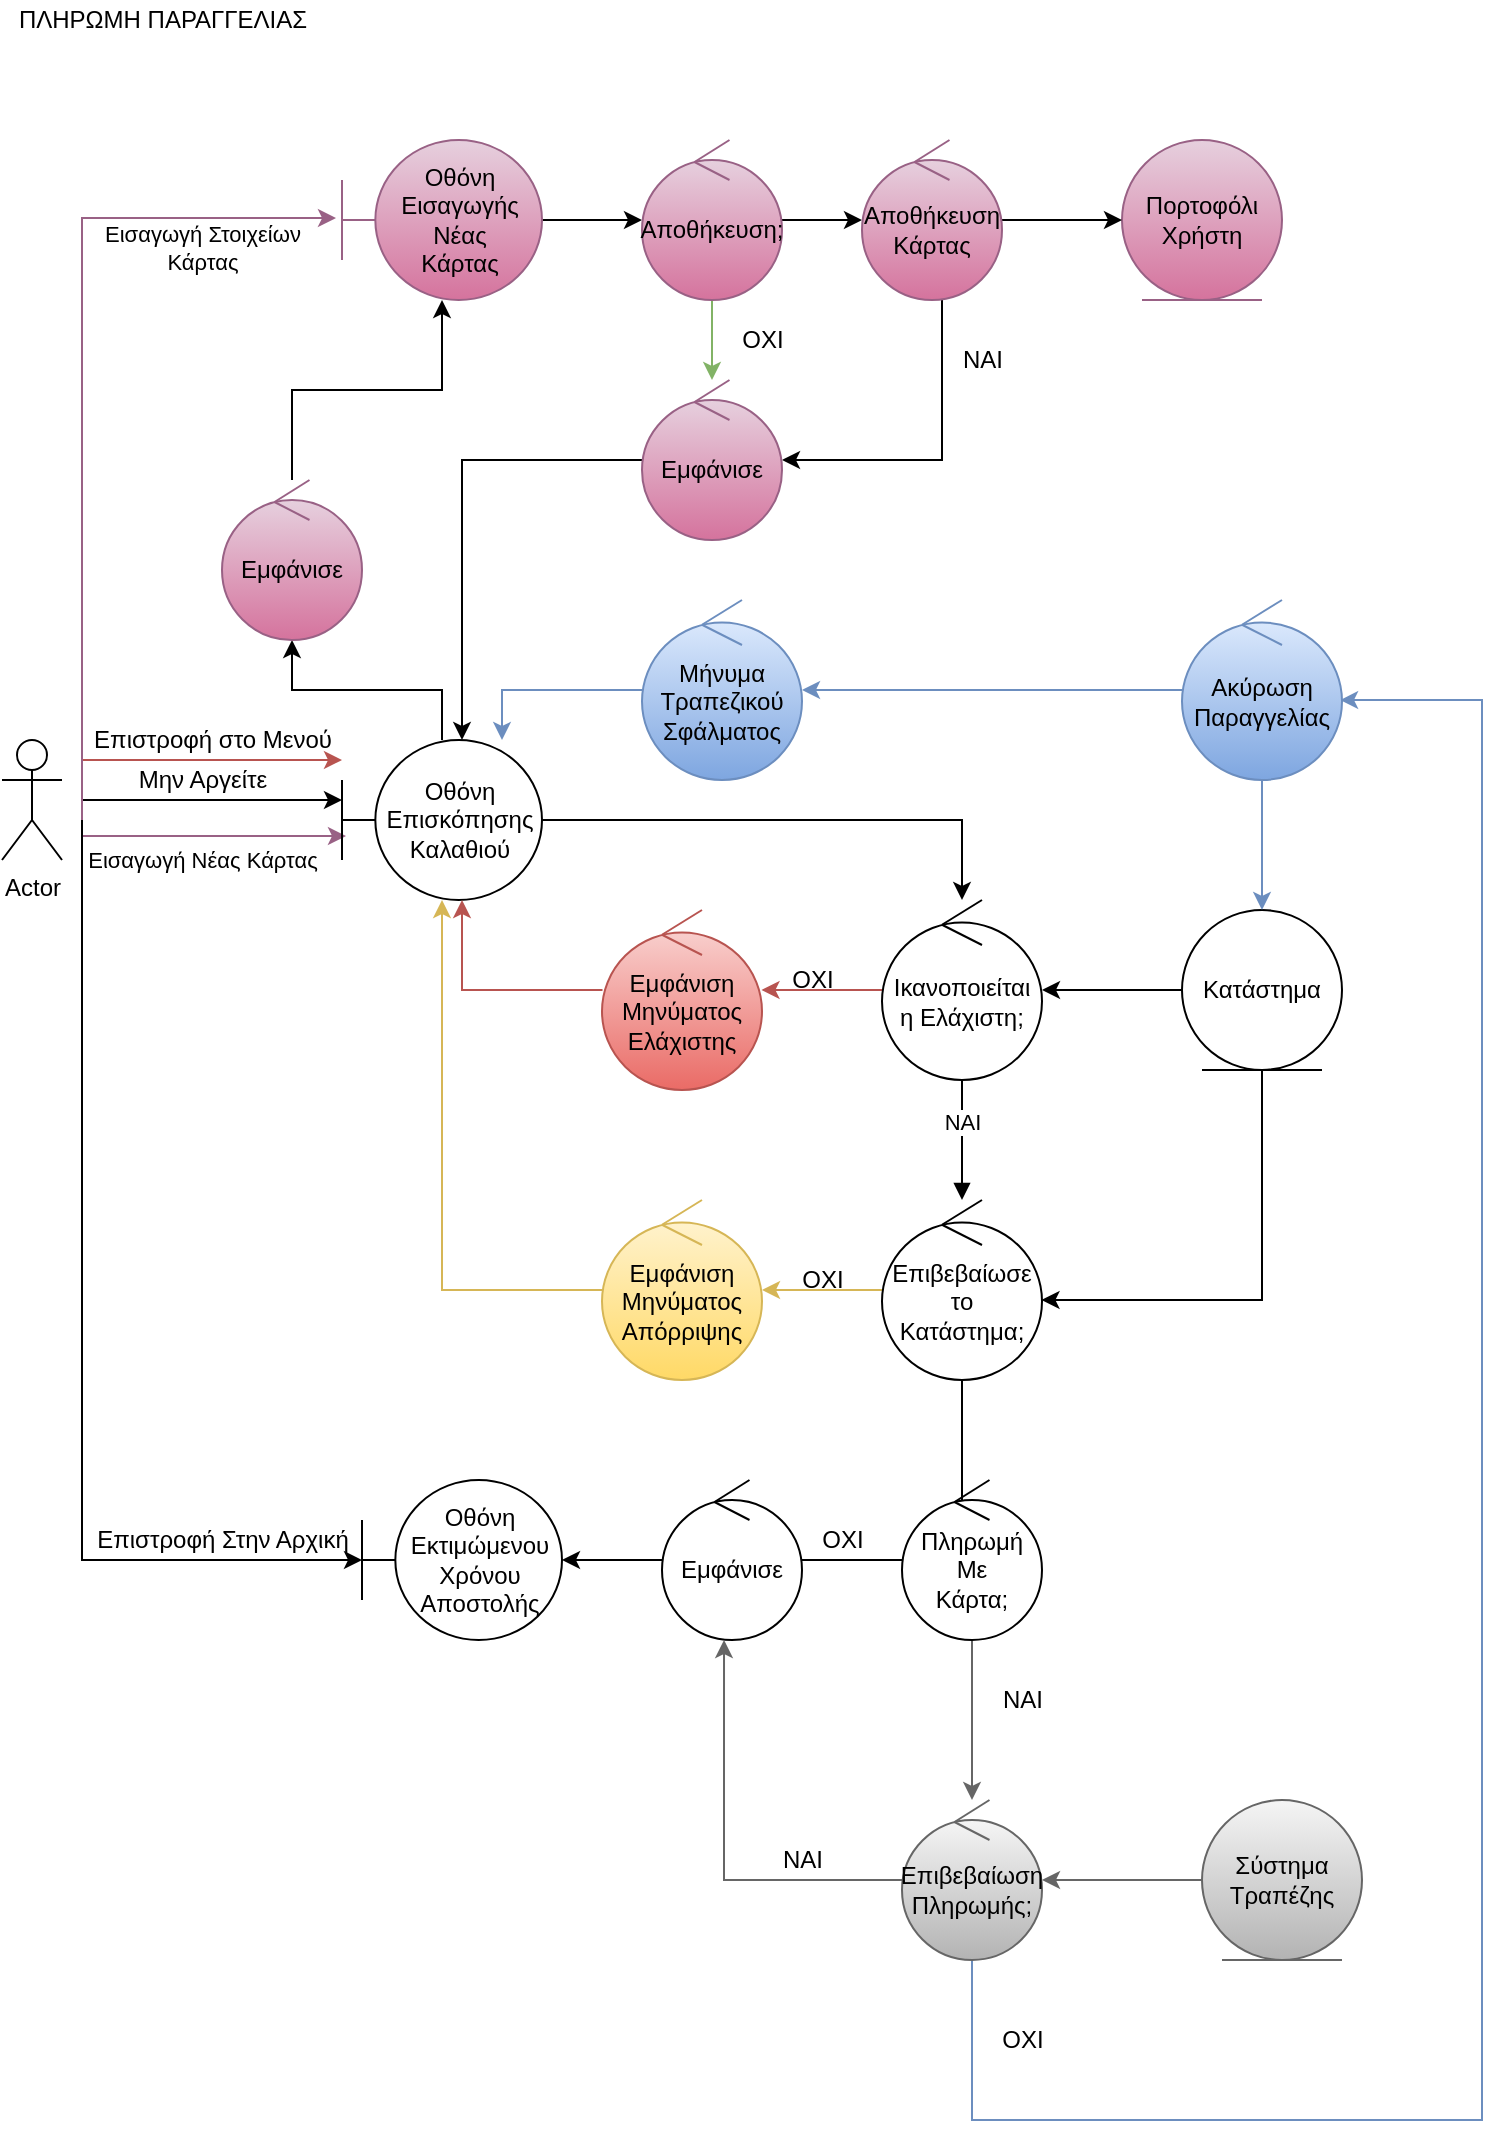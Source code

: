 <mxfile version="17.5.0"><diagram id="_NEF_zK0TXl3RWh3A6Ux" name="Page-1"><mxGraphModel dx="1468" dy="1904" grid="1" gridSize="10" guides="1" tooltips="1" connect="1" arrows="1" fold="1" page="1" pageScale="1" pageWidth="850" pageHeight="1100" math="0" shadow="0"><root><mxCell id="0"/><mxCell id="1" parent="0"/><mxCell id="JfmYelEgIbODXXjb20rD-70" style="edgeStyle=orthogonalEdgeStyle;rounded=0;orthogonalLoop=1;jettySize=auto;html=1;entryX=0.02;entryY=0.6;entryDx=0;entryDy=0;entryPerimeter=0;fillColor=#e6d0de;gradientColor=#d5739d;strokeColor=#996185;" edge="1" parent="1" target="JfmYelEgIbODXXjb20rD-4"><mxGeometry relative="1" as="geometry"><mxPoint x="80" y="110" as="sourcePoint"/><Array as="points"><mxPoint x="110" y="128"/><mxPoint x="110" y="128"/></Array></mxGeometry></mxCell><mxCell id="JfmYelEgIbODXXjb20rD-71" value="Εισαγωγή Νέας Κάρτας" style="edgeLabel;html=1;align=center;verticalAlign=middle;resizable=0;points=[];" vertex="1" connectable="0" parent="JfmYelEgIbODXXjb20rD-70"><mxGeometry x="-0.133" y="-4" relative="1" as="geometry"><mxPoint x="13" y="8" as="offset"/></mxGeometry></mxCell><mxCell id="JfmYelEgIbODXXjb20rD-100" style="edgeStyle=orthogonalEdgeStyle;rounded=0;orthogonalLoop=1;jettySize=auto;html=1;" edge="1" parent="1" target="JfmYelEgIbODXXjb20rD-4"><mxGeometry relative="1" as="geometry"><mxPoint x="80" y="110" as="sourcePoint"/><Array as="points"><mxPoint x="180" y="110"/><mxPoint x="180" y="110"/></Array></mxGeometry></mxCell><mxCell id="JfmYelEgIbODXXjb20rD-102" style="edgeStyle=orthogonalEdgeStyle;rounded=0;orthogonalLoop=1;jettySize=auto;html=1;" edge="1" parent="1" target="JfmYelEgIbODXXjb20rD-20"><mxGeometry relative="1" as="geometry"><mxPoint x="80" y="110" as="sourcePoint"/><Array as="points"><mxPoint x="80" y="110"/><mxPoint x="80" y="490"/></Array></mxGeometry></mxCell><mxCell id="JfmYelEgIbODXXjb20rD-104" style="edgeStyle=orthogonalEdgeStyle;rounded=0;orthogonalLoop=1;jettySize=auto;html=1;fillColor=#f8cecc;gradientColor=#ea6b66;strokeColor=#b85450;" edge="1" parent="1" target="JfmYelEgIbODXXjb20rD-4"><mxGeometry relative="1" as="geometry"><mxPoint x="80" y="110" as="sourcePoint"/><Array as="points"><mxPoint x="110" y="90"/><mxPoint x="110" y="90"/></Array></mxGeometry></mxCell><mxCell id="JfmYelEgIbODXXjb20rD-3" value="Actor" style="shape=umlActor;verticalLabelPosition=bottom;verticalAlign=top;html=1;" vertex="1" parent="1"><mxGeometry x="40" y="80" width="30" height="60" as="geometry"/></mxCell><mxCell id="JfmYelEgIbODXXjb20rD-14" style="edgeStyle=orthogonalEdgeStyle;rounded=0;orthogonalLoop=1;jettySize=auto;html=1;" edge="1" parent="1" source="JfmYelEgIbODXXjb20rD-4" target="JfmYelEgIbODXXjb20rD-7"><mxGeometry relative="1" as="geometry"><Array as="points"><mxPoint x="520" y="120"/></Array></mxGeometry></mxCell><mxCell id="JfmYelEgIbODXXjb20rD-74" style="edgeStyle=orthogonalEdgeStyle;rounded=0;orthogonalLoop=1;jettySize=auto;html=1;" edge="1" parent="1" source="JfmYelEgIbODXXjb20rD-4" target="JfmYelEgIbODXXjb20rD-72"><mxGeometry relative="1" as="geometry"/></mxCell><mxCell id="JfmYelEgIbODXXjb20rD-4" value="Οθόνη&lt;br&gt;Επισκόπησης&lt;br&gt;Καλαθιού" style="shape=umlBoundary;whiteSpace=wrap;html=1;" vertex="1" parent="1"><mxGeometry x="210" y="80" width="100" height="80" as="geometry"/></mxCell><mxCell id="JfmYelEgIbODXXjb20rD-12" style="edgeStyle=orthogonalEdgeStyle;rounded=0;orthogonalLoop=1;jettySize=auto;html=1;" edge="1" parent="1" source="JfmYelEgIbODXXjb20rD-6" target="JfmYelEgIbODXXjb20rD-7"><mxGeometry relative="1" as="geometry"><Array as="points"><mxPoint x="640" y="220"/></Array></mxGeometry></mxCell><mxCell id="JfmYelEgIbODXXjb20rD-31" style="edgeStyle=orthogonalEdgeStyle;rounded=0;orthogonalLoop=1;jettySize=auto;html=1;" edge="1" parent="1" source="JfmYelEgIbODXXjb20rD-6" target="JfmYelEgIbODXXjb20rD-18"><mxGeometry relative="1" as="geometry"><Array as="points"><mxPoint x="670" y="360"/></Array></mxGeometry></mxCell><mxCell id="JfmYelEgIbODXXjb20rD-6" value="Κατάστημα" style="ellipse;shape=umlEntity;whiteSpace=wrap;html=1;" vertex="1" parent="1"><mxGeometry x="630" y="165" width="80" height="80" as="geometry"/></mxCell><mxCell id="JfmYelEgIbODXXjb20rD-26" value="" style="edgeStyle=orthogonalEdgeStyle;rounded=0;orthogonalLoop=1;jettySize=auto;html=1;fillColor=#f8cecc;strokeColor=#b85450;gradientColor=#ea6b66;" edge="1" parent="1" source="JfmYelEgIbODXXjb20rD-7" target="JfmYelEgIbODXXjb20rD-25"><mxGeometry relative="1" as="geometry"><Array as="points"><mxPoint x="440" y="205"/><mxPoint x="440" y="205"/></Array></mxGeometry></mxCell><mxCell id="JfmYelEgIbODXXjb20rD-7" value="Ικανοποιείται η Ελάχιστη;" style="ellipse;shape=umlControl;whiteSpace=wrap;html=1;" vertex="1" parent="1"><mxGeometry x="480" y="160" width="80" height="90" as="geometry"/></mxCell><mxCell id="JfmYelEgIbODXXjb20rD-47" style="edgeStyle=orthogonalEdgeStyle;rounded=0;orthogonalLoop=1;jettySize=auto;html=1;fillColor=#fff2cc;strokeColor=#d6b656;gradientColor=#ffd966;" edge="1" parent="1" source="JfmYelEgIbODXXjb20rD-18" target="JfmYelEgIbODXXjb20rD-46"><mxGeometry relative="1" as="geometry"/></mxCell><mxCell id="JfmYelEgIbODXXjb20rD-51" style="edgeStyle=orthogonalEdgeStyle;rounded=0;orthogonalLoop=1;jettySize=auto;html=1;entryX=0.429;entryY=0.75;entryDx=0;entryDy=0;entryPerimeter=0;" edge="1" parent="1" source="JfmYelEgIbODXXjb20rD-18" target="JfmYelEgIbODXXjb20rD-40"><mxGeometry relative="1" as="geometry"/></mxCell><mxCell id="JfmYelEgIbODXXjb20rD-18" value="Επιβεβαίωσε&lt;br&gt;το&lt;br&gt;Κατάστημα;" style="ellipse;shape=umlControl;whiteSpace=wrap;html=1;" vertex="1" parent="1"><mxGeometry x="480" y="310" width="80" height="90" as="geometry"/></mxCell><mxCell id="JfmYelEgIbODXXjb20rD-19" value="ΝΑΙ" style="html=1;verticalAlign=bottom;endArrow=block;rounded=0;" edge="1" parent="1" source="JfmYelEgIbODXXjb20rD-7" target="JfmYelEgIbODXXjb20rD-18"><mxGeometry width="80" relative="1" as="geometry"><mxPoint x="380" y="390" as="sourcePoint"/><mxPoint x="460" y="390" as="targetPoint"/></mxGeometry></mxCell><mxCell id="JfmYelEgIbODXXjb20rD-20" value="Οθόνη&lt;br&gt;Εκτιμώμενου&lt;br&gt;Χρόνου&lt;br&gt;Αποστολής" style="shape=umlBoundary;whiteSpace=wrap;html=1;" vertex="1" parent="1"><mxGeometry x="220" y="450" width="100" height="80" as="geometry"/></mxCell><mxCell id="JfmYelEgIbODXXjb20rD-24" value="ΠΛΗΡΩΜΗ ΠΑΡΑΓΓΕΛΙΑΣ" style="text;html=1;align=center;verticalAlign=middle;resizable=0;points=[];autosize=1;strokeColor=none;fillColor=none;" vertex="1" parent="1"><mxGeometry x="40" y="-290" width="160" height="20" as="geometry"/></mxCell><mxCell id="JfmYelEgIbODXXjb20rD-29" style="edgeStyle=orthogonalEdgeStyle;rounded=0;orthogonalLoop=1;jettySize=auto;html=1;fillColor=#f8cecc;strokeColor=#b85450;gradientColor=#ea6b66;" edge="1" parent="1" source="JfmYelEgIbODXXjb20rD-25" target="JfmYelEgIbODXXjb20rD-4"><mxGeometry relative="1" as="geometry"><Array as="points"><mxPoint x="270" y="205"/></Array></mxGeometry></mxCell><mxCell id="JfmYelEgIbODXXjb20rD-25" value="Εμφάνιση&lt;br&gt;Μηνύματος&lt;br&gt;Ελάχιστης" style="ellipse;shape=umlControl;whiteSpace=wrap;html=1;fillColor=#f8cecc;strokeColor=#b85450;gradientColor=#ea6b66;" vertex="1" parent="1"><mxGeometry x="340" y="165" width="80" height="90" as="geometry"/></mxCell><mxCell id="JfmYelEgIbODXXjb20rD-27" value="OXI" style="text;html=1;align=center;verticalAlign=middle;resizable=0;points=[];autosize=1;strokeColor=none;fillColor=none;" vertex="1" parent="1"><mxGeometry x="425" y="190" width="40" height="20" as="geometry"/></mxCell><mxCell id="JfmYelEgIbODXXjb20rD-52" style="edgeStyle=orthogonalEdgeStyle;rounded=0;orthogonalLoop=1;jettySize=auto;html=1;startArrow=none;" edge="1" parent="1" source="JfmYelEgIbODXXjb20rD-54" target="JfmYelEgIbODXXjb20rD-20"><mxGeometry relative="1" as="geometry"/></mxCell><mxCell id="JfmYelEgIbODXXjb20rD-57" value="" style="edgeStyle=orthogonalEdgeStyle;rounded=0;orthogonalLoop=1;jettySize=auto;html=1;fillColor=#f5f5f5;gradientColor=#b3b3b3;strokeColor=#666666;" edge="1" parent="1" source="JfmYelEgIbODXXjb20rD-40" target="JfmYelEgIbODXXjb20rD-56"><mxGeometry relative="1" as="geometry"/></mxCell><mxCell id="JfmYelEgIbODXXjb20rD-40" value="Πληρωμή&lt;br&gt;Με&lt;br&gt;Κάρτα;" style="ellipse;shape=umlControl;whiteSpace=wrap;html=1;" vertex="1" parent="1"><mxGeometry x="490" y="450" width="70" height="80" as="geometry"/></mxCell><mxCell id="JfmYelEgIbODXXjb20rD-48" style="edgeStyle=orthogonalEdgeStyle;rounded=0;orthogonalLoop=1;jettySize=auto;html=1;fillColor=#fff2cc;strokeColor=#d6b656;gradientColor=#ffd966;" edge="1" parent="1" source="JfmYelEgIbODXXjb20rD-46" target="JfmYelEgIbODXXjb20rD-4"><mxGeometry relative="1" as="geometry"/></mxCell><mxCell id="JfmYelEgIbODXXjb20rD-46" value="Εμφάνιση&lt;br&gt;Μηνύματος&lt;br&gt;Απόρριψης" style="ellipse;shape=umlControl;whiteSpace=wrap;html=1;fillColor=#fff2cc;strokeColor=#d6b656;gradientColor=#ffd966;" vertex="1" parent="1"><mxGeometry x="340" y="310" width="80" height="90" as="geometry"/></mxCell><mxCell id="JfmYelEgIbODXXjb20rD-49" value="ΟΧΙ" style="text;html=1;align=center;verticalAlign=middle;resizable=0;points=[];autosize=1;strokeColor=none;fillColor=none;" vertex="1" parent="1"><mxGeometry x="430" y="340" width="40" height="20" as="geometry"/></mxCell><mxCell id="JfmYelEgIbODXXjb20rD-53" value="ΟΧΙ" style="text;html=1;align=center;verticalAlign=middle;resizable=0;points=[];autosize=1;strokeColor=none;fillColor=none;" vertex="1" parent="1"><mxGeometry x="440" y="470" width="40" height="20" as="geometry"/></mxCell><mxCell id="JfmYelEgIbODXXjb20rD-54" value="Εμφάνισε" style="ellipse;shape=umlControl;whiteSpace=wrap;html=1;" vertex="1" parent="1"><mxGeometry x="370" y="450" width="70" height="80" as="geometry"/></mxCell><mxCell id="JfmYelEgIbODXXjb20rD-55" value="" style="edgeStyle=orthogonalEdgeStyle;rounded=0;orthogonalLoop=1;jettySize=auto;html=1;endArrow=none;" edge="1" parent="1" source="JfmYelEgIbODXXjb20rD-40" target="JfmYelEgIbODXXjb20rD-54"><mxGeometry relative="1" as="geometry"><mxPoint x="490" y="490" as="sourcePoint"/><mxPoint x="320" y="490" as="targetPoint"/></mxGeometry></mxCell><mxCell id="JfmYelEgIbODXXjb20rD-61" style="edgeStyle=orthogonalEdgeStyle;rounded=0;orthogonalLoop=1;jettySize=auto;html=1;entryX=0.443;entryY=1;entryDx=0;entryDy=0;entryPerimeter=0;fillColor=#f5f5f5;gradientColor=#b3b3b3;strokeColor=#666666;" edge="1" parent="1" source="JfmYelEgIbODXXjb20rD-56" target="JfmYelEgIbODXXjb20rD-54"><mxGeometry relative="1" as="geometry"/></mxCell><mxCell id="JfmYelEgIbODXXjb20rD-64" style="edgeStyle=orthogonalEdgeStyle;rounded=0;orthogonalLoop=1;jettySize=auto;html=1;entryX=0.988;entryY=0.556;entryDx=0;entryDy=0;entryPerimeter=0;fillColor=#dae8fc;gradientColor=#7ea6e0;strokeColor=#6c8ebf;" edge="1" parent="1" source="JfmYelEgIbODXXjb20rD-56" target="JfmYelEgIbODXXjb20rD-67"><mxGeometry relative="1" as="geometry"><mxPoint x="525" y="810" as="targetPoint"/><Array as="points"><mxPoint x="525" y="770"/><mxPoint x="780" y="770"/><mxPoint x="780" y="60"/></Array></mxGeometry></mxCell><mxCell id="JfmYelEgIbODXXjb20rD-56" value="Επιβεβαίωση&lt;br&gt;Πληρωμής;" style="ellipse;shape=umlControl;whiteSpace=wrap;html=1;fillColor=#f5f5f5;gradientColor=#b3b3b3;strokeColor=#666666;" vertex="1" parent="1"><mxGeometry x="490" y="610" width="70" height="80" as="geometry"/></mxCell><mxCell id="JfmYelEgIbODXXjb20rD-58" value="ΝΑΙ" style="text;html=1;align=center;verticalAlign=middle;resizable=0;points=[];autosize=1;strokeColor=none;fillColor=none;" vertex="1" parent="1"><mxGeometry x="530" y="550" width="40" height="20" as="geometry"/></mxCell><mxCell id="JfmYelEgIbODXXjb20rD-60" style="edgeStyle=orthogonalEdgeStyle;rounded=0;orthogonalLoop=1;jettySize=auto;html=1;fillColor=#f5f5f5;gradientColor=#b3b3b3;strokeColor=#666666;" edge="1" parent="1" source="JfmYelEgIbODXXjb20rD-59" target="JfmYelEgIbODXXjb20rD-56"><mxGeometry relative="1" as="geometry"/></mxCell><mxCell id="JfmYelEgIbODXXjb20rD-59" value="Σύστημα&lt;br&gt;Τραπέζης" style="ellipse;shape=umlEntity;whiteSpace=wrap;html=1;fillColor=#f5f5f5;gradientColor=#b3b3b3;strokeColor=#666666;" vertex="1" parent="1"><mxGeometry x="640" y="610" width="80" height="80" as="geometry"/></mxCell><mxCell id="JfmYelEgIbODXXjb20rD-62" value="ΝΑΙ" style="text;html=1;align=center;verticalAlign=middle;resizable=0;points=[];autosize=1;strokeColor=none;fillColor=none;" vertex="1" parent="1"><mxGeometry x="420" y="630" width="40" height="20" as="geometry"/></mxCell><mxCell id="JfmYelEgIbODXXjb20rD-63" value="ΟΧΙ" style="text;html=1;align=center;verticalAlign=middle;resizable=0;points=[];autosize=1;strokeColor=none;fillColor=none;" vertex="1" parent="1"><mxGeometry x="530" y="720" width="40" height="20" as="geometry"/></mxCell><mxCell id="JfmYelEgIbODXXjb20rD-66" style="edgeStyle=orthogonalEdgeStyle;rounded=0;orthogonalLoop=1;jettySize=auto;html=1;fillColor=#dae8fc;strokeColor=#6c8ebf;gradientColor=#7ea6e0;" edge="1" parent="1" source="JfmYelEgIbODXXjb20rD-65" target="JfmYelEgIbODXXjb20rD-4"><mxGeometry relative="1" as="geometry"><Array as="points"><mxPoint x="290" y="55"/></Array></mxGeometry></mxCell><mxCell id="JfmYelEgIbODXXjb20rD-65" value="Μήνυμα&lt;br&gt;Τραπεζικού&lt;br&gt;Σφάλματος" style="ellipse;shape=umlControl;whiteSpace=wrap;html=1;fillColor=#dae8fc;strokeColor=#6c8ebf;gradientColor=#7ea6e0;" vertex="1" parent="1"><mxGeometry x="360" y="10" width="80" height="90" as="geometry"/></mxCell><mxCell id="JfmYelEgIbODXXjb20rD-68" style="edgeStyle=orthogonalEdgeStyle;rounded=0;orthogonalLoop=1;jettySize=auto;html=1;fillColor=#dae8fc;gradientColor=#7ea6e0;strokeColor=#6c8ebf;" edge="1" parent="1" source="JfmYelEgIbODXXjb20rD-67" target="JfmYelEgIbODXXjb20rD-65"><mxGeometry relative="1" as="geometry"/></mxCell><mxCell id="JfmYelEgIbODXXjb20rD-69" style="edgeStyle=orthogonalEdgeStyle;rounded=0;orthogonalLoop=1;jettySize=auto;html=1;fillColor=#dae8fc;gradientColor=#7ea6e0;strokeColor=#6c8ebf;" edge="1" parent="1" source="JfmYelEgIbODXXjb20rD-67" target="JfmYelEgIbODXXjb20rD-6"><mxGeometry relative="1" as="geometry"/></mxCell><mxCell id="JfmYelEgIbODXXjb20rD-67" value="Ακύρωση&lt;br&gt;Παραγγελίας" style="ellipse;shape=umlControl;whiteSpace=wrap;html=1;fillColor=#dae8fc;strokeColor=#6c8ebf;gradientColor=#7ea6e0;" vertex="1" parent="1"><mxGeometry x="630" y="10" width="80" height="90" as="geometry"/></mxCell><mxCell id="JfmYelEgIbODXXjb20rD-78" style="edgeStyle=orthogonalEdgeStyle;rounded=0;orthogonalLoop=1;jettySize=auto;html=1;" edge="1" parent="1" source="JfmYelEgIbODXXjb20rD-72" target="JfmYelEgIbODXXjb20rD-75"><mxGeometry relative="1" as="geometry"/></mxCell><mxCell id="JfmYelEgIbODXXjb20rD-72" value="Εμφάνισε" style="ellipse;shape=umlControl;whiteSpace=wrap;html=1;fillColor=#e6d0de;gradientColor=#d5739d;strokeColor=#996185;" vertex="1" parent="1"><mxGeometry x="150" y="-50" width="70" height="80" as="geometry"/></mxCell><mxCell id="JfmYelEgIbODXXjb20rD-80" style="edgeStyle=orthogonalEdgeStyle;rounded=0;orthogonalLoop=1;jettySize=auto;html=1;" edge="1" parent="1" source="JfmYelEgIbODXXjb20rD-75" target="JfmYelEgIbODXXjb20rD-79"><mxGeometry relative="1" as="geometry"/></mxCell><mxCell id="JfmYelEgIbODXXjb20rD-75" value="Οθόνη&lt;br&gt;Εισαγωγής&lt;br&gt;Νέας&lt;br&gt;Κάρτας" style="shape=umlBoundary;whiteSpace=wrap;html=1;fillColor=#e6d0de;gradientColor=#d5739d;strokeColor=#996185;" vertex="1" parent="1"><mxGeometry x="210" y="-220" width="100" height="80" as="geometry"/></mxCell><mxCell id="JfmYelEgIbODXXjb20rD-76" style="edgeStyle=orthogonalEdgeStyle;rounded=0;orthogonalLoop=1;jettySize=auto;html=1;entryX=-0.03;entryY=0.488;entryDx=0;entryDy=0;entryPerimeter=0;fillColor=#e6d0de;gradientColor=#d5739d;strokeColor=#996185;" edge="1" parent="1" target="JfmYelEgIbODXXjb20rD-75"><mxGeometry relative="1" as="geometry"><mxPoint x="80" y="110" as="sourcePoint"/><mxPoint x="222" y="138" as="targetPoint"/><Array as="points"><mxPoint x="80" y="120"/><mxPoint x="80" y="-121"/></Array></mxGeometry></mxCell><mxCell id="JfmYelEgIbODXXjb20rD-77" value="Εισαγωγή Στοιχείων&lt;br&gt;Κάρτας" style="edgeLabel;html=1;align=center;verticalAlign=middle;resizable=0;points=[];" vertex="1" connectable="0" parent="JfmYelEgIbODXXjb20rD-76"><mxGeometry x="-0.133" y="-4" relative="1" as="geometry"><mxPoint x="56" y="-106" as="offset"/></mxGeometry></mxCell><mxCell id="JfmYelEgIbODXXjb20rD-85" value="" style="edgeStyle=orthogonalEdgeStyle;rounded=0;orthogonalLoop=1;jettySize=auto;html=1;" edge="1" parent="1" source="JfmYelEgIbODXXjb20rD-79" target="JfmYelEgIbODXXjb20rD-83"><mxGeometry relative="1" as="geometry"/></mxCell><mxCell id="JfmYelEgIbODXXjb20rD-96" style="edgeStyle=orthogonalEdgeStyle;rounded=0;orthogonalLoop=1;jettySize=auto;html=1;fillColor=#d5e8d4;gradientColor=#97d077;strokeColor=#82b366;" edge="1" parent="1" source="JfmYelEgIbODXXjb20rD-79" target="JfmYelEgIbODXXjb20rD-90"><mxGeometry relative="1" as="geometry"/></mxCell><mxCell id="JfmYelEgIbODXXjb20rD-79" value="Αποθήκευση;" style="ellipse;shape=umlControl;whiteSpace=wrap;html=1;fillColor=#e6d0de;gradientColor=#d5739d;strokeColor=#996185;" vertex="1" parent="1"><mxGeometry x="360" y="-220" width="70" height="80" as="geometry"/></mxCell><mxCell id="JfmYelEgIbODXXjb20rD-81" value="Πορτοφόλι&lt;br&gt;Χρήστη" style="ellipse;shape=umlEntity;whiteSpace=wrap;html=1;fillColor=#e6d0de;gradientColor=#d5739d;strokeColor=#996185;" vertex="1" parent="1"><mxGeometry x="600" y="-220" width="80" height="80" as="geometry"/></mxCell><mxCell id="JfmYelEgIbODXXjb20rD-87" value="" style="edgeStyle=orthogonalEdgeStyle;rounded=0;orthogonalLoop=1;jettySize=auto;html=1;" edge="1" parent="1" source="JfmYelEgIbODXXjb20rD-83" target="JfmYelEgIbODXXjb20rD-81"><mxGeometry relative="1" as="geometry"/></mxCell><mxCell id="JfmYelEgIbODXXjb20rD-92" style="edgeStyle=orthogonalEdgeStyle;rounded=0;orthogonalLoop=1;jettySize=auto;html=1;" edge="1" parent="1" source="JfmYelEgIbODXXjb20rD-83" target="JfmYelEgIbODXXjb20rD-90"><mxGeometry relative="1" as="geometry"><Array as="points"><mxPoint x="510" y="-60"/></Array></mxGeometry></mxCell><mxCell id="JfmYelEgIbODXXjb20rD-83" value="Αποθήκευση&lt;br&gt;Κάρτας" style="ellipse;shape=umlControl;whiteSpace=wrap;html=1;fillColor=#e6d0de;gradientColor=#d5739d;strokeColor=#996185;" vertex="1" parent="1"><mxGeometry x="470" y="-220" width="70" height="80" as="geometry"/></mxCell><mxCell id="JfmYelEgIbODXXjb20rD-98" style="edgeStyle=orthogonalEdgeStyle;rounded=0;orthogonalLoop=1;jettySize=auto;html=1;" edge="1" parent="1" source="JfmYelEgIbODXXjb20rD-90" target="JfmYelEgIbODXXjb20rD-4"><mxGeometry relative="1" as="geometry"><Array as="points"><mxPoint x="270" y="-60"/></Array></mxGeometry></mxCell><mxCell id="JfmYelEgIbODXXjb20rD-90" value="Εμφάνισε" style="ellipse;shape=umlControl;whiteSpace=wrap;html=1;fillColor=#e6d0de;gradientColor=#d5739d;strokeColor=#996185;" vertex="1" parent="1"><mxGeometry x="360" y="-100" width="70" height="80" as="geometry"/></mxCell><mxCell id="JfmYelEgIbODXXjb20rD-94" value="ΟΧΙ" style="text;html=1;align=center;verticalAlign=middle;resizable=0;points=[];autosize=1;strokeColor=none;fillColor=none;" vertex="1" parent="1"><mxGeometry x="400" y="-130" width="40" height="20" as="geometry"/></mxCell><mxCell id="JfmYelEgIbODXXjb20rD-97" value="ΝΑΙ" style="text;html=1;align=center;verticalAlign=middle;resizable=0;points=[];autosize=1;strokeColor=none;fillColor=none;" vertex="1" parent="1"><mxGeometry x="510" y="-120" width="40" height="20" as="geometry"/></mxCell><mxCell id="JfmYelEgIbODXXjb20rD-101" value="Μην Αργείτε" style="text;html=1;align=center;verticalAlign=middle;resizable=0;points=[];autosize=1;strokeColor=none;fillColor=none;" vertex="1" parent="1"><mxGeometry x="100" y="90" width="80" height="20" as="geometry"/></mxCell><mxCell id="JfmYelEgIbODXXjb20rD-103" value="Επιστροφή Στην Αρχική" style="text;html=1;align=center;verticalAlign=middle;resizable=0;points=[];autosize=1;strokeColor=none;fillColor=none;" vertex="1" parent="1"><mxGeometry x="80" y="470" width="140" height="20" as="geometry"/></mxCell><mxCell id="JfmYelEgIbODXXjb20rD-105" value="Επιστροφή στο Μενού" style="text;html=1;align=center;verticalAlign=middle;resizable=0;points=[];autosize=1;strokeColor=none;fillColor=none;" vertex="1" parent="1"><mxGeometry x="80" y="70" width="130" height="20" as="geometry"/></mxCell></root></mxGraphModel></diagram></mxfile>